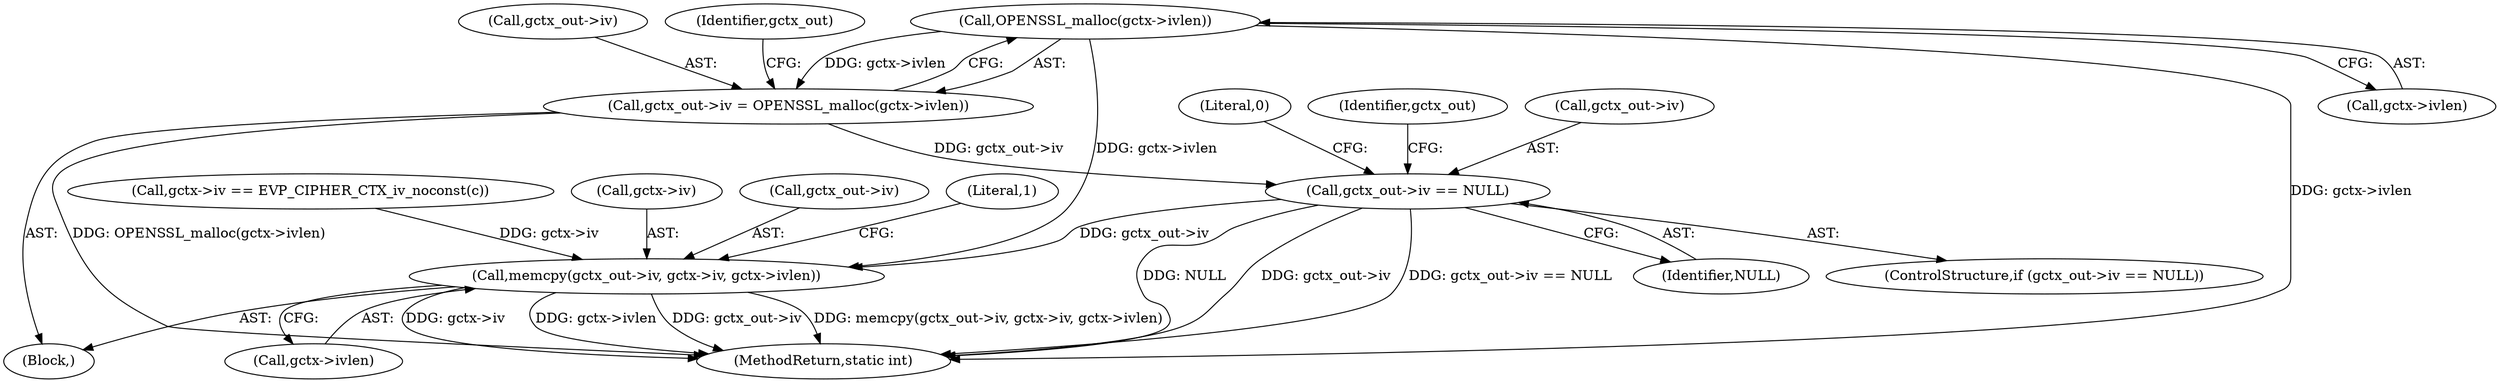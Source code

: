 digraph "0_openssl_00d965474b22b54e4275232bc71ee0c699c5cd21_0@API" {
"1000586" [label="(Call,OPENSSL_malloc(gctx->ivlen))"];
"1000582" [label="(Call,gctx_out->iv = OPENSSL_malloc(gctx->ivlen))"];
"1000591" [label="(Call,gctx_out->iv == NULL)"];
"1000598" [label="(Call,memcpy(gctx_out->iv, gctx->iv, gctx->ivlen))"];
"1000597" [label="(Literal,0)"];
"1000595" [label="(Identifier,NULL)"];
"1000568" [label="(Call,gctx->iv == EVP_CIPHER_CTX_iv_noconst(c))"];
"1000581" [label="(Block,)"];
"1000583" [label="(Call,gctx_out->iv)"];
"1000598" [label="(Call,memcpy(gctx_out->iv, gctx->iv, gctx->ivlen))"];
"1000600" [label="(Identifier,gctx_out)"];
"1000593" [label="(Identifier,gctx_out)"];
"1000605" [label="(Call,gctx->ivlen)"];
"1000614" [label="(MethodReturn,static int)"];
"1000586" [label="(Call,OPENSSL_malloc(gctx->ivlen))"];
"1000591" [label="(Call,gctx_out->iv == NULL)"];
"1000602" [label="(Call,gctx->iv)"];
"1000590" [label="(ControlStructure,if (gctx_out->iv == NULL))"];
"1000582" [label="(Call,gctx_out->iv = OPENSSL_malloc(gctx->ivlen))"];
"1000587" [label="(Call,gctx->ivlen)"];
"1000599" [label="(Call,gctx_out->iv)"];
"1000609" [label="(Literal,1)"];
"1000592" [label="(Call,gctx_out->iv)"];
"1000586" -> "1000582"  [label="AST: "];
"1000586" -> "1000587"  [label="CFG: "];
"1000587" -> "1000586"  [label="AST: "];
"1000582" -> "1000586"  [label="CFG: "];
"1000586" -> "1000614"  [label="DDG: gctx->ivlen"];
"1000586" -> "1000582"  [label="DDG: gctx->ivlen"];
"1000586" -> "1000598"  [label="DDG: gctx->ivlen"];
"1000582" -> "1000581"  [label="AST: "];
"1000583" -> "1000582"  [label="AST: "];
"1000593" -> "1000582"  [label="CFG: "];
"1000582" -> "1000614"  [label="DDG: OPENSSL_malloc(gctx->ivlen)"];
"1000582" -> "1000591"  [label="DDG: gctx_out->iv"];
"1000591" -> "1000590"  [label="AST: "];
"1000591" -> "1000595"  [label="CFG: "];
"1000592" -> "1000591"  [label="AST: "];
"1000595" -> "1000591"  [label="AST: "];
"1000597" -> "1000591"  [label="CFG: "];
"1000600" -> "1000591"  [label="CFG: "];
"1000591" -> "1000614"  [label="DDG: NULL"];
"1000591" -> "1000614"  [label="DDG: gctx_out->iv"];
"1000591" -> "1000614"  [label="DDG: gctx_out->iv == NULL"];
"1000591" -> "1000598"  [label="DDG: gctx_out->iv"];
"1000598" -> "1000581"  [label="AST: "];
"1000598" -> "1000605"  [label="CFG: "];
"1000599" -> "1000598"  [label="AST: "];
"1000602" -> "1000598"  [label="AST: "];
"1000605" -> "1000598"  [label="AST: "];
"1000609" -> "1000598"  [label="CFG: "];
"1000598" -> "1000614"  [label="DDG: gctx_out->iv"];
"1000598" -> "1000614"  [label="DDG: memcpy(gctx_out->iv, gctx->iv, gctx->ivlen)"];
"1000598" -> "1000614"  [label="DDG: gctx->iv"];
"1000598" -> "1000614"  [label="DDG: gctx->ivlen"];
"1000568" -> "1000598"  [label="DDG: gctx->iv"];
}
